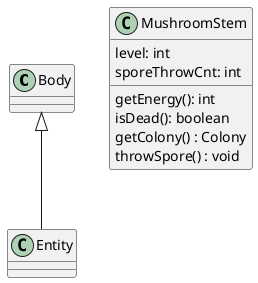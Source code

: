 @startuml body

Body <|-- Entity
class MushroomStem{
    level: int
    sporeThrowCnt: int
    getEnergy(): int
    isDead(): boolean
    getColony() : Colony
    throwSpore() : void
}
@enduml